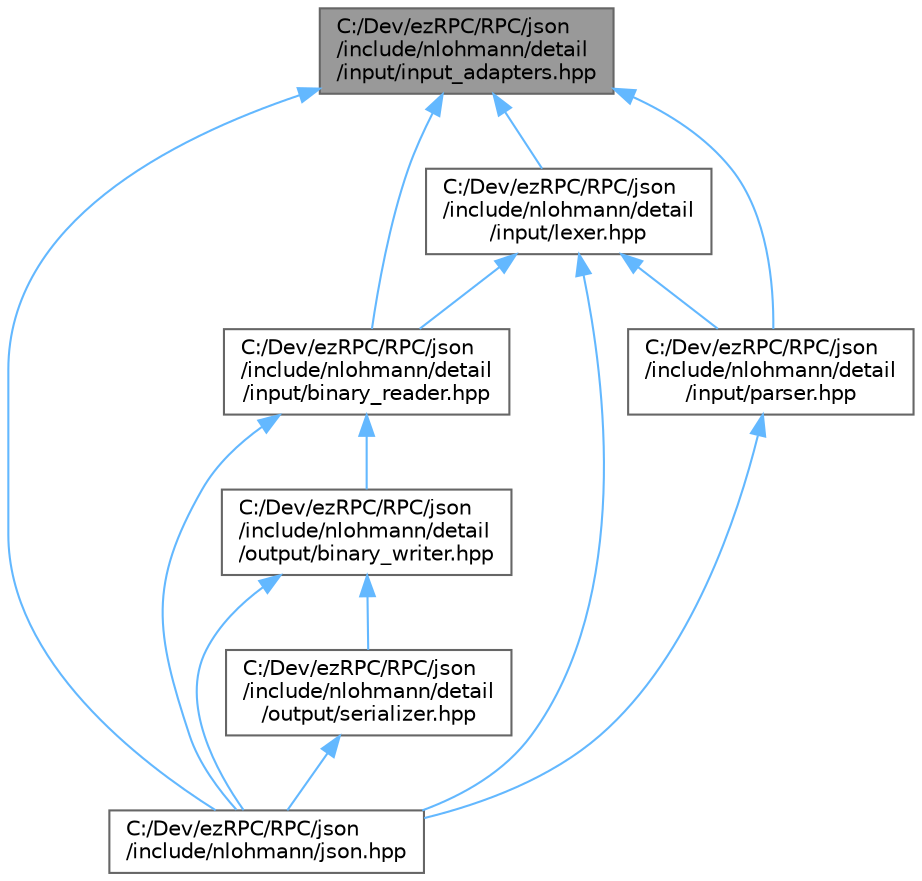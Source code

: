 digraph "C:/Dev/ezRPC/RPC/json/include/nlohmann/detail/input/input_adapters.hpp"
{
 // LATEX_PDF_SIZE
  bgcolor="transparent";
  edge [fontname=Helvetica,fontsize=10,labelfontname=Helvetica,labelfontsize=10];
  node [fontname=Helvetica,fontsize=10,shape=box,height=0.2,width=0.4];
  Node1 [id="Node000001",label="C:/Dev/ezRPC/RPC/json\l/include/nlohmann/detail\l/input/input_adapters.hpp",height=0.2,width=0.4,color="gray40", fillcolor="grey60", style="filled", fontcolor="black",tooltip=" "];
  Node1 -> Node2 [id="edge1_Node000001_Node000002",dir="back",color="steelblue1",style="solid",tooltip=" "];
  Node2 [id="Node000002",label="C:/Dev/ezRPC/RPC/json\l/include/nlohmann/detail\l/input/binary_reader.hpp",height=0.2,width=0.4,color="grey40", fillcolor="white", style="filled",URL="$binary__reader_8hpp.html",tooltip=" "];
  Node2 -> Node3 [id="edge2_Node000002_Node000003",dir="back",color="steelblue1",style="solid",tooltip=" "];
  Node3 [id="Node000003",label="C:/Dev/ezRPC/RPC/json\l/include/nlohmann/detail\l/output/binary_writer.hpp",height=0.2,width=0.4,color="grey40", fillcolor="white", style="filled",URL="$binary__writer_8hpp.html",tooltip=" "];
  Node3 -> Node4 [id="edge3_Node000003_Node000004",dir="back",color="steelblue1",style="solid",tooltip=" "];
  Node4 [id="Node000004",label="C:/Dev/ezRPC/RPC/json\l/include/nlohmann/detail\l/output/serializer.hpp",height=0.2,width=0.4,color="grey40", fillcolor="white", style="filled",URL="$serializer_8hpp.html",tooltip=" "];
  Node4 -> Node5 [id="edge4_Node000004_Node000005",dir="back",color="steelblue1",style="solid",tooltip=" "];
  Node5 [id="Node000005",label="C:/Dev/ezRPC/RPC/json\l/include/nlohmann/json.hpp",height=0.2,width=0.4,color="grey40", fillcolor="white", style="filled",URL="$include_2nlohmann_2json_8hpp.html",tooltip=" "];
  Node3 -> Node5 [id="edge5_Node000003_Node000005",dir="back",color="steelblue1",style="solid",tooltip=" "];
  Node2 -> Node5 [id="edge6_Node000002_Node000005",dir="back",color="steelblue1",style="solid",tooltip=" "];
  Node1 -> Node6 [id="edge7_Node000001_Node000006",dir="back",color="steelblue1",style="solid",tooltip=" "];
  Node6 [id="Node000006",label="C:/Dev/ezRPC/RPC/json\l/include/nlohmann/detail\l/input/lexer.hpp",height=0.2,width=0.4,color="grey40", fillcolor="white", style="filled",URL="$lexer_8hpp.html",tooltip=" "];
  Node6 -> Node2 [id="edge8_Node000006_Node000002",dir="back",color="steelblue1",style="solid",tooltip=" "];
  Node6 -> Node7 [id="edge9_Node000006_Node000007",dir="back",color="steelblue1",style="solid",tooltip=" "];
  Node7 [id="Node000007",label="C:/Dev/ezRPC/RPC/json\l/include/nlohmann/detail\l/input/parser.hpp",height=0.2,width=0.4,color="grey40", fillcolor="white", style="filled",URL="$parser_8hpp.html",tooltip=" "];
  Node7 -> Node5 [id="edge10_Node000007_Node000005",dir="back",color="steelblue1",style="solid",tooltip=" "];
  Node6 -> Node5 [id="edge11_Node000006_Node000005",dir="back",color="steelblue1",style="solid",tooltip=" "];
  Node1 -> Node7 [id="edge12_Node000001_Node000007",dir="back",color="steelblue1",style="solid",tooltip=" "];
  Node1 -> Node5 [id="edge13_Node000001_Node000005",dir="back",color="steelblue1",style="solid",tooltip=" "];
}
